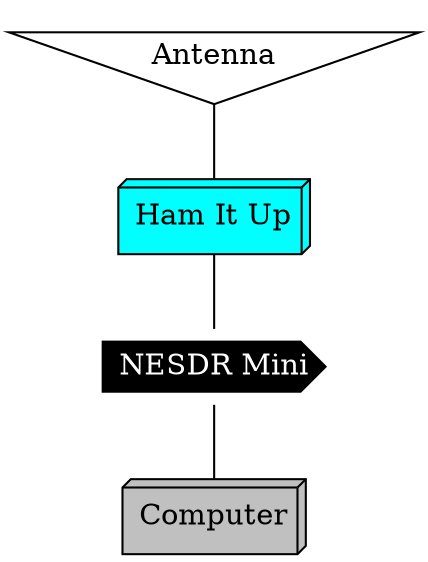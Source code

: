 graph nooelec {
      Computer [style="filled"; fillcolor="gray"; shape="box3d"];
      sdrstick [label="NESDR Mini"; style="filled"; shape="cds"; fillcolor="black"; fontcolor="white"];
      hamitup [label="Ham It Up"; style="filled"; shape="box3d"; fillcolor="cyan";];
      Antenna [shape="invtriangle"];

      Antenna -- hamitup;
      hamitup -- sdrstick;
      sdrstick -- Computer;
}
